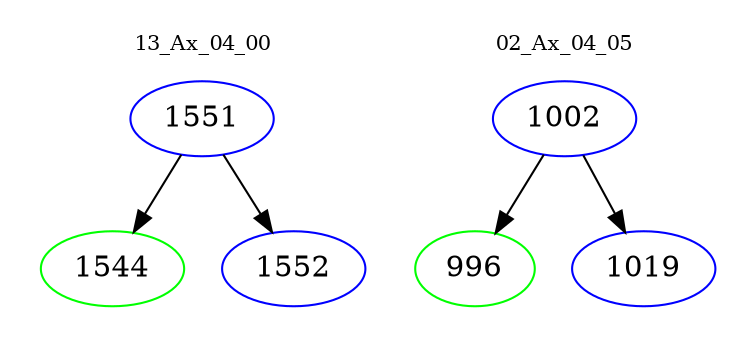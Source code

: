 digraph{
subgraph cluster_0 {
color = white
label = "13_Ax_04_00";
fontsize=10;
T0_1551 [label="1551", color="blue"]
T0_1551 -> T0_1544 [color="black"]
T0_1544 [label="1544", color="green"]
T0_1551 -> T0_1552 [color="black"]
T0_1552 [label="1552", color="blue"]
}
subgraph cluster_1 {
color = white
label = "02_Ax_04_05";
fontsize=10;
T1_1002 [label="1002", color="blue"]
T1_1002 -> T1_996 [color="black"]
T1_996 [label="996", color="green"]
T1_1002 -> T1_1019 [color="black"]
T1_1019 [label="1019", color="blue"]
}
}
